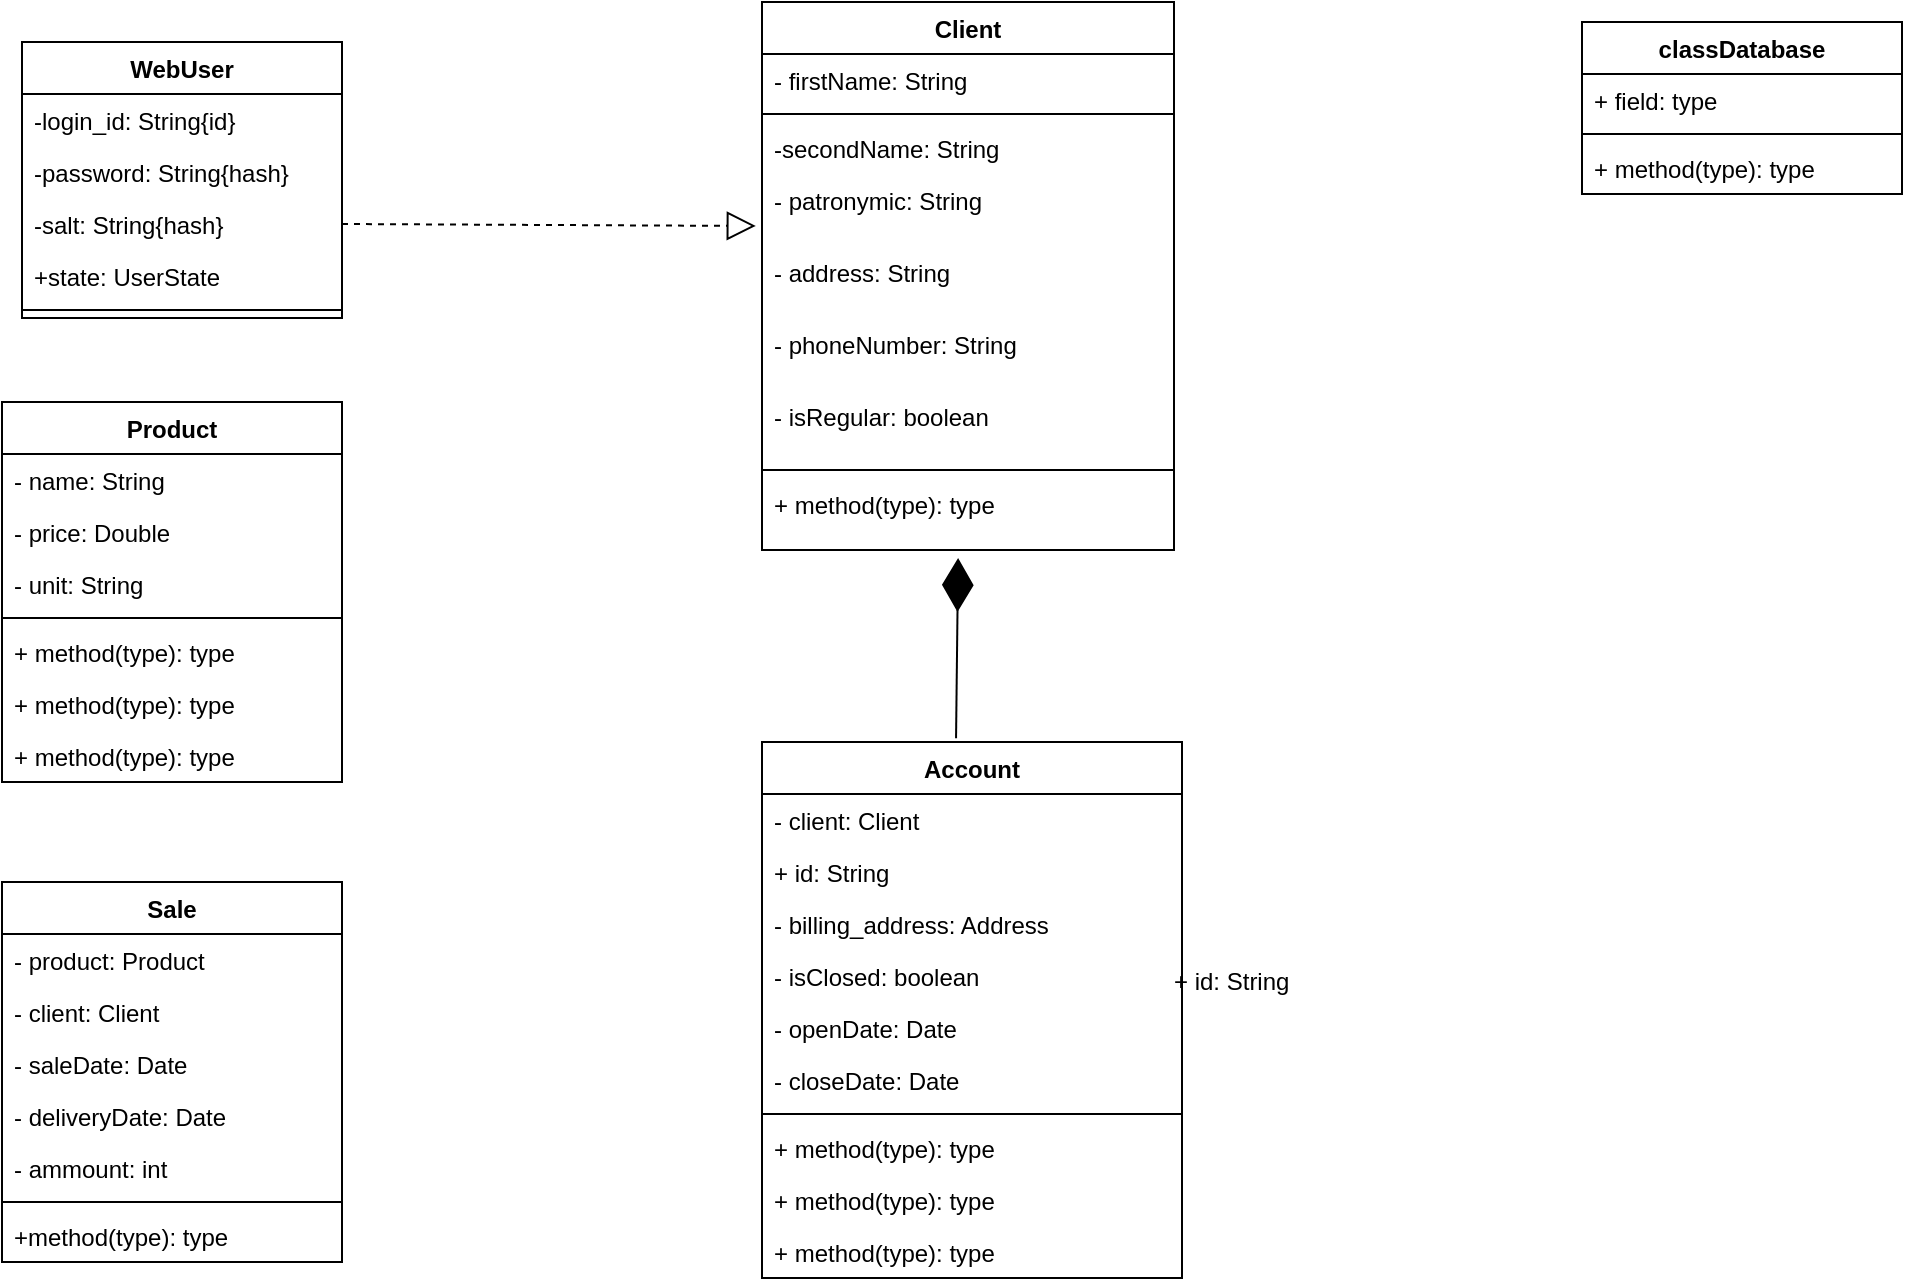 <mxfile version="13.7.9" type="github">
  <diagram id="2gWSTAZNYvrGn-6cMmkQ" name="Page-1">
    <mxGraphModel dx="2249" dy="762" grid="1" gridSize="10" guides="1" tooltips="1" connect="1" arrows="1" fold="1" page="1" pageScale="1" pageWidth="827" pageHeight="1169" math="0" shadow="0">
      <root>
        <mxCell id="0" />
        <mxCell id="1" parent="0" />
        <mxCell id="9UIcRvHqwIcS8lBjdJEu-16" value="" style="endArrow=diamondThin;endFill=1;endSize=24;html=1;exitX=0.462;exitY=-0.007;exitDx=0;exitDy=0;exitPerimeter=0;entryX=0.476;entryY=1.111;entryDx=0;entryDy=0;entryPerimeter=0;" edge="1" parent="1" source="9UIcRvHqwIcS8lBjdJEu-5" target="2g1AAG5nh47R29ZNs-mV-12">
          <mxGeometry width="160" relative="1" as="geometry">
            <mxPoint x="330" y="390" as="sourcePoint" />
            <mxPoint x="490" y="390" as="targetPoint" />
          </mxGeometry>
        </mxCell>
        <mxCell id="9UIcRvHqwIcS8lBjdJEu-438" value="WebUser" style="swimlane;fontStyle=1;align=center;verticalAlign=top;childLayout=stackLayout;horizontal=1;startSize=26;horizontalStack=0;resizeParent=1;resizeParentMax=0;resizeLast=0;collapsible=1;marginBottom=0;" vertex="1" parent="1">
          <mxGeometry x="-230" y="50" width="160" height="138" as="geometry" />
        </mxCell>
        <mxCell id="9UIcRvHqwIcS8lBjdJEu-439" value="-login_id: String{id}" style="text;strokeColor=none;fillColor=none;align=left;verticalAlign=top;spacingLeft=4;spacingRight=4;overflow=hidden;rotatable=0;points=[[0,0.5],[1,0.5]];portConstraint=eastwest;" vertex="1" parent="9UIcRvHqwIcS8lBjdJEu-438">
          <mxGeometry y="26" width="160" height="26" as="geometry" />
        </mxCell>
        <mxCell id="9UIcRvHqwIcS8lBjdJEu-443" value="-password: String{hash}" style="text;strokeColor=none;fillColor=none;align=left;verticalAlign=top;spacingLeft=4;spacingRight=4;overflow=hidden;rotatable=0;points=[[0,0.5],[1,0.5]];portConstraint=eastwest;" vertex="1" parent="9UIcRvHqwIcS8lBjdJEu-438">
          <mxGeometry y="52" width="160" height="26" as="geometry" />
        </mxCell>
        <mxCell id="9UIcRvHqwIcS8lBjdJEu-444" value="-salt: String{hash}" style="text;strokeColor=none;fillColor=none;align=left;verticalAlign=top;spacingLeft=4;spacingRight=4;overflow=hidden;rotatable=0;points=[[0,0.5],[1,0.5]];portConstraint=eastwest;" vertex="1" parent="9UIcRvHqwIcS8lBjdJEu-438">
          <mxGeometry y="78" width="160" height="26" as="geometry" />
        </mxCell>
        <mxCell id="9UIcRvHqwIcS8lBjdJEu-441" value="+state: UserState" style="text;strokeColor=none;fillColor=none;align=left;verticalAlign=top;spacingLeft=4;spacingRight=4;overflow=hidden;rotatable=0;points=[[0,0.5],[1,0.5]];portConstraint=eastwest;" vertex="1" parent="9UIcRvHqwIcS8lBjdJEu-438">
          <mxGeometry y="104" width="160" height="26" as="geometry" />
        </mxCell>
        <mxCell id="9UIcRvHqwIcS8lBjdJEu-440" value="" style="line;strokeWidth=1;fillColor=none;align=left;verticalAlign=middle;spacingTop=-1;spacingLeft=3;spacingRight=3;rotatable=0;labelPosition=right;points=[];portConstraint=eastwest;" vertex="1" parent="9UIcRvHqwIcS8lBjdJEu-438">
          <mxGeometry y="130" width="160" height="8" as="geometry" />
        </mxCell>
        <mxCell id="9UIcRvHqwIcS8lBjdJEu-442" value="+ id: String" style="text;strokeColor=none;fillColor=none;align=left;verticalAlign=top;spacingLeft=4;spacingRight=4;overflow=hidden;rotatable=0;points=[[0,0.5],[1,0.5]];portConstraint=eastwest;" vertex="1" parent="1">
          <mxGeometry x="340" y="506" width="210" height="26" as="geometry" />
        </mxCell>
        <mxCell id="9UIcRvHqwIcS8lBjdJEu-448" value="" style="endArrow=block;dashed=1;endFill=0;endSize=12;html=1;exitX=1;exitY=0.5;exitDx=0;exitDy=0;entryX=-0.015;entryY=0.722;entryDx=0;entryDy=0;entryPerimeter=0;" edge="1" parent="1" source="9UIcRvHqwIcS8lBjdJEu-444" target="GCn72i7jhavmTh7vxMiL-12">
          <mxGeometry width="160" relative="1" as="geometry">
            <mxPoint x="330" y="270" as="sourcePoint" />
            <mxPoint x="490" y="270" as="targetPoint" />
          </mxGeometry>
        </mxCell>
        <mxCell id="2g1AAG5nh47R29ZNs-mV-5" value="Sale" style="swimlane;fontStyle=1;align=center;verticalAlign=top;childLayout=stackLayout;horizontal=1;startSize=26;horizontalStack=0;resizeParent=1;resizeParentMax=0;resizeLast=0;collapsible=1;marginBottom=0;" parent="1" vertex="1">
          <mxGeometry x="-240" y="470" width="170" height="190" as="geometry" />
        </mxCell>
        <mxCell id="2g1AAG5nh47R29ZNs-mV-6" value="- product: Product" style="text;strokeColor=none;fillColor=none;align=left;verticalAlign=top;spacingLeft=4;spacingRight=4;overflow=hidden;rotatable=0;points=[[0,0.5],[1,0.5]];portConstraint=eastwest;" parent="2g1AAG5nh47R29ZNs-mV-5" vertex="1">
          <mxGeometry y="26" width="170" height="26" as="geometry" />
        </mxCell>
        <mxCell id="GCn72i7jhavmTh7vxMiL-18" value="- client: Client" style="text;strokeColor=none;fillColor=none;align=left;verticalAlign=top;spacingLeft=4;spacingRight=4;overflow=hidden;rotatable=0;points=[[0,0.5],[1,0.5]];portConstraint=eastwest;" parent="2g1AAG5nh47R29ZNs-mV-5" vertex="1">
          <mxGeometry y="52" width="170" height="26" as="geometry" />
        </mxCell>
        <mxCell id="2g1AAG5nh47R29ZNs-mV-8" value="- saleDate: Date" style="text;strokeColor=none;fillColor=none;align=left;verticalAlign=top;spacingLeft=4;spacingRight=4;overflow=hidden;rotatable=0;points=[[0,0.5],[1,0.5]];portConstraint=eastwest;" parent="2g1AAG5nh47R29ZNs-mV-5" vertex="1">
          <mxGeometry y="78" width="170" height="26" as="geometry" />
        </mxCell>
        <mxCell id="GCn72i7jhavmTh7vxMiL-19" value="- deliveryDate: Date" style="text;strokeColor=none;fillColor=none;align=left;verticalAlign=top;spacingLeft=4;spacingRight=4;overflow=hidden;rotatable=0;points=[[0,0.5],[1,0.5]];portConstraint=eastwest;" parent="2g1AAG5nh47R29ZNs-mV-5" vertex="1">
          <mxGeometry y="104" width="170" height="26" as="geometry" />
        </mxCell>
        <mxCell id="GCn72i7jhavmTh7vxMiL-20" value="- ammount: int" style="text;strokeColor=none;fillColor=none;align=left;verticalAlign=top;spacingLeft=4;spacingRight=4;overflow=hidden;rotatable=0;points=[[0,0.5],[1,0.5]];portConstraint=eastwest;" parent="2g1AAG5nh47R29ZNs-mV-5" vertex="1">
          <mxGeometry y="130" width="170" height="26" as="geometry" />
        </mxCell>
        <mxCell id="GCn72i7jhavmTh7vxMiL-21" value="" style="line;strokeWidth=1;fillColor=none;align=left;verticalAlign=middle;spacingTop=-1;spacingLeft=3;spacingRight=3;rotatable=0;labelPosition=right;points=[];portConstraint=eastwest;" parent="2g1AAG5nh47R29ZNs-mV-5" vertex="1">
          <mxGeometry y="156" width="170" height="8" as="geometry" />
        </mxCell>
        <mxCell id="GCn72i7jhavmTh7vxMiL-26" value="+method(type): type" style="text;strokeColor=none;fillColor=none;align=left;verticalAlign=top;spacingLeft=4;spacingRight=4;overflow=hidden;rotatable=0;points=[[0,0.5],[1,0.5]];portConstraint=eastwest;" parent="2g1AAG5nh47R29ZNs-mV-5" vertex="1">
          <mxGeometry y="164" width="170" height="26" as="geometry" />
        </mxCell>
        <mxCell id="9UIcRvHqwIcS8lBjdJEu-449" style="edgeStyle=orthogonalEdgeStyle;rounded=0;orthogonalLoop=1;jettySize=auto;html=1;exitX=1;exitY=0.5;exitDx=0;exitDy=0;" edge="1" parent="2g1AAG5nh47R29ZNs-mV-5" source="2g1AAG5nh47R29ZNs-mV-8" target="2g1AAG5nh47R29ZNs-mV-8">
          <mxGeometry relative="1" as="geometry" />
        </mxCell>
        <mxCell id="GCn72i7jhavmTh7vxMiL-27" value="classDatabase" style="swimlane;fontStyle=1;align=center;verticalAlign=top;childLayout=stackLayout;horizontal=1;startSize=26;horizontalStack=0;resizeParent=1;resizeParentMax=0;resizeLast=0;collapsible=1;marginBottom=0;" parent="1" vertex="1">
          <mxGeometry x="550" y="40" width="160" height="86" as="geometry" />
        </mxCell>
        <mxCell id="GCn72i7jhavmTh7vxMiL-28" value="+ field: type" style="text;strokeColor=none;fillColor=none;align=left;verticalAlign=top;spacingLeft=4;spacingRight=4;overflow=hidden;rotatable=0;points=[[0,0.5],[1,0.5]];portConstraint=eastwest;" parent="GCn72i7jhavmTh7vxMiL-27" vertex="1">
          <mxGeometry y="26" width="160" height="26" as="geometry" />
        </mxCell>
        <mxCell id="GCn72i7jhavmTh7vxMiL-29" value="" style="line;strokeWidth=1;fillColor=none;align=left;verticalAlign=middle;spacingTop=-1;spacingLeft=3;spacingRight=3;rotatable=0;labelPosition=right;points=[];portConstraint=eastwest;" parent="GCn72i7jhavmTh7vxMiL-27" vertex="1">
          <mxGeometry y="52" width="160" height="8" as="geometry" />
        </mxCell>
        <mxCell id="GCn72i7jhavmTh7vxMiL-30" value="+ method(type): type" style="text;strokeColor=none;fillColor=none;align=left;verticalAlign=top;spacingLeft=4;spacingRight=4;overflow=hidden;rotatable=0;points=[[0,0.5],[1,0.5]];portConstraint=eastwest;" parent="GCn72i7jhavmTh7vxMiL-27" vertex="1">
          <mxGeometry y="60" width="160" height="26" as="geometry" />
        </mxCell>
        <mxCell id="2g1AAG5nh47R29ZNs-mV-9" value="Client" style="swimlane;fontStyle=1;align=center;verticalAlign=top;childLayout=stackLayout;horizontal=1;startSize=26;horizontalStack=0;resizeParent=1;resizeParentMax=0;resizeLast=0;collapsible=1;marginBottom=0;" parent="1" vertex="1">
          <mxGeometry x="140" y="30" width="206" height="274" as="geometry" />
        </mxCell>
        <mxCell id="2g1AAG5nh47R29ZNs-mV-10" value="- firstName: String" style="text;strokeColor=none;fillColor=none;align=left;verticalAlign=top;spacingLeft=4;spacingRight=4;overflow=hidden;rotatable=0;points=[[0,0.5],[1,0.5]];portConstraint=eastwest;" parent="2g1AAG5nh47R29ZNs-mV-9" vertex="1">
          <mxGeometry y="26" width="206" height="26" as="geometry" />
        </mxCell>
        <mxCell id="2g1AAG5nh47R29ZNs-mV-11" value="" style="line;strokeWidth=1;fillColor=none;align=left;verticalAlign=middle;spacingTop=-1;spacingLeft=3;spacingRight=3;rotatable=0;labelPosition=right;points=[];portConstraint=eastwest;" parent="2g1AAG5nh47R29ZNs-mV-9" vertex="1">
          <mxGeometry y="52" width="206" height="8" as="geometry" />
        </mxCell>
        <mxCell id="GCn72i7jhavmTh7vxMiL-11" value="-secondName: String" style="text;strokeColor=none;fillColor=none;align=left;verticalAlign=top;spacingLeft=4;spacingRight=4;overflow=hidden;rotatable=0;points=[[0,0.5],[1,0.5]];portConstraint=eastwest;" parent="2g1AAG5nh47R29ZNs-mV-9" vertex="1">
          <mxGeometry y="60" width="206" height="26" as="geometry" />
        </mxCell>
        <mxCell id="GCn72i7jhavmTh7vxMiL-12" value="- patronymic: String" style="text;strokeColor=none;fillColor=none;align=left;verticalAlign=top;spacingLeft=4;spacingRight=4;overflow=hidden;rotatable=0;points=[[0,0.5],[1,0.5]];portConstraint=eastwest;" parent="2g1AAG5nh47R29ZNs-mV-9" vertex="1">
          <mxGeometry y="86" width="206" height="36" as="geometry" />
        </mxCell>
        <mxCell id="GCn72i7jhavmTh7vxMiL-13" value="- address: String" style="text;strokeColor=none;fillColor=none;align=left;verticalAlign=top;spacingLeft=4;spacingRight=4;overflow=hidden;rotatable=0;points=[[0,0.5],[1,0.5]];portConstraint=eastwest;" parent="2g1AAG5nh47R29ZNs-mV-9" vertex="1">
          <mxGeometry y="122" width="206" height="36" as="geometry" />
        </mxCell>
        <mxCell id="GCn72i7jhavmTh7vxMiL-15" value="- phoneNumber: String" style="text;strokeColor=none;fillColor=none;align=left;verticalAlign=top;spacingLeft=4;spacingRight=4;overflow=hidden;rotatable=0;points=[[0,0.5],[1,0.5]];portConstraint=eastwest;" parent="2g1AAG5nh47R29ZNs-mV-9" vertex="1">
          <mxGeometry y="158" width="206" height="36" as="geometry" />
        </mxCell>
        <mxCell id="GCn72i7jhavmTh7vxMiL-16" value="- isRegular: boolean" style="text;strokeColor=none;fillColor=none;align=left;verticalAlign=top;spacingLeft=4;spacingRight=4;overflow=hidden;rotatable=0;points=[[0,0.5],[1,0.5]];portConstraint=eastwest;" parent="2g1AAG5nh47R29ZNs-mV-9" vertex="1">
          <mxGeometry y="194" width="206" height="36" as="geometry" />
        </mxCell>
        <mxCell id="GCn72i7jhavmTh7vxMiL-17" value="" style="line;strokeWidth=1;fillColor=none;align=left;verticalAlign=middle;spacingTop=-1;spacingLeft=3;spacingRight=3;rotatable=0;labelPosition=right;points=[];portConstraint=eastwest;" parent="2g1AAG5nh47R29ZNs-mV-9" vertex="1">
          <mxGeometry y="230" width="206" height="8" as="geometry" />
        </mxCell>
        <mxCell id="2g1AAG5nh47R29ZNs-mV-12" value="+ method(type): type" style="text;strokeColor=none;fillColor=none;align=left;verticalAlign=top;spacingLeft=4;spacingRight=4;overflow=hidden;rotatable=0;points=[[0,0.5],[1,0.5]];portConstraint=eastwest;" parent="2g1AAG5nh47R29ZNs-mV-9" vertex="1">
          <mxGeometry y="238" width="206" height="36" as="geometry" />
        </mxCell>
        <mxCell id="9UIcRvHqwIcS8lBjdJEu-5" value="Account" style="swimlane;fontStyle=1;align=center;verticalAlign=top;childLayout=stackLayout;horizontal=1;startSize=26;horizontalStack=0;resizeParent=1;resizeParentMax=0;resizeLast=0;collapsible=1;marginBottom=0;" vertex="1" parent="1">
          <mxGeometry x="140" y="400" width="210" height="268" as="geometry" />
        </mxCell>
        <mxCell id="9UIcRvHqwIcS8lBjdJEu-6" value="- client: Client" style="text;strokeColor=none;fillColor=none;align=left;verticalAlign=top;spacingLeft=4;spacingRight=4;overflow=hidden;rotatable=0;points=[[0,0.5],[1,0.5]];portConstraint=eastwest;" vertex="1" parent="9UIcRvHqwIcS8lBjdJEu-5">
          <mxGeometry y="26" width="210" height="26" as="geometry" />
        </mxCell>
        <mxCell id="9UIcRvHqwIcS8lBjdJEu-15" value="+ id: String" style="text;strokeColor=none;fillColor=none;align=left;verticalAlign=top;spacingLeft=4;spacingRight=4;overflow=hidden;rotatable=0;points=[[0,0.5],[1,0.5]];portConstraint=eastwest;" vertex="1" parent="9UIcRvHqwIcS8lBjdJEu-5">
          <mxGeometry y="52" width="210" height="26" as="geometry" />
        </mxCell>
        <mxCell id="9UIcRvHqwIcS8lBjdJEu-9" value="- billing_address: Address" style="text;strokeColor=none;fillColor=none;align=left;verticalAlign=top;spacingLeft=4;spacingRight=4;overflow=hidden;rotatable=0;points=[[0,0.5],[1,0.5]];portConstraint=eastwest;" vertex="1" parent="9UIcRvHqwIcS8lBjdJEu-5">
          <mxGeometry y="78" width="210" height="26" as="geometry" />
        </mxCell>
        <mxCell id="9UIcRvHqwIcS8lBjdJEu-10" value="- isClosed: boolean" style="text;strokeColor=none;fillColor=none;align=left;verticalAlign=top;spacingLeft=4;spacingRight=4;overflow=hidden;rotatable=0;points=[[0,0.5],[1,0.5]];portConstraint=eastwest;" vertex="1" parent="9UIcRvHqwIcS8lBjdJEu-5">
          <mxGeometry y="104" width="210" height="26" as="geometry" />
        </mxCell>
        <mxCell id="9UIcRvHqwIcS8lBjdJEu-12" value="- openDate: Date" style="text;strokeColor=none;fillColor=none;align=left;verticalAlign=top;spacingLeft=4;spacingRight=4;overflow=hidden;rotatable=0;points=[[0,0.5],[1,0.5]];portConstraint=eastwest;" vertex="1" parent="9UIcRvHqwIcS8lBjdJEu-5">
          <mxGeometry y="130" width="210" height="26" as="geometry" />
        </mxCell>
        <mxCell id="9UIcRvHqwIcS8lBjdJEu-14" value="- closeDate: Date" style="text;strokeColor=none;fillColor=none;align=left;verticalAlign=top;spacingLeft=4;spacingRight=4;overflow=hidden;rotatable=0;points=[[0,0.5],[1,0.5]];portConstraint=eastwest;" vertex="1" parent="9UIcRvHqwIcS8lBjdJEu-5">
          <mxGeometry y="156" width="210" height="26" as="geometry" />
        </mxCell>
        <mxCell id="9UIcRvHqwIcS8lBjdJEu-7" value="" style="line;strokeWidth=1;fillColor=none;align=left;verticalAlign=middle;spacingTop=-1;spacingLeft=3;spacingRight=3;rotatable=0;labelPosition=right;points=[];portConstraint=eastwest;" vertex="1" parent="9UIcRvHqwIcS8lBjdJEu-5">
          <mxGeometry y="182" width="210" height="8" as="geometry" />
        </mxCell>
        <mxCell id="9UIcRvHqwIcS8lBjdJEu-13" value="+ method(type): type" style="text;strokeColor=none;fillColor=none;align=left;verticalAlign=top;spacingLeft=4;spacingRight=4;overflow=hidden;rotatable=0;points=[[0,0.5],[1,0.5]];portConstraint=eastwest;" vertex="1" parent="9UIcRvHqwIcS8lBjdJEu-5">
          <mxGeometry y="190" width="210" height="26" as="geometry" />
        </mxCell>
        <mxCell id="9UIcRvHqwIcS8lBjdJEu-8" value="+ method(type): type" style="text;strokeColor=none;fillColor=none;align=left;verticalAlign=top;spacingLeft=4;spacingRight=4;overflow=hidden;rotatable=0;points=[[0,0.5],[1,0.5]];portConstraint=eastwest;" vertex="1" parent="9UIcRvHqwIcS8lBjdJEu-5">
          <mxGeometry y="216" width="210" height="26" as="geometry" />
        </mxCell>
        <mxCell id="9UIcRvHqwIcS8lBjdJEu-11" value="+ method(type): type" style="text;strokeColor=none;fillColor=none;align=left;verticalAlign=top;spacingLeft=4;spacingRight=4;overflow=hidden;rotatable=0;points=[[0,0.5],[1,0.5]];portConstraint=eastwest;" vertex="1" parent="9UIcRvHqwIcS8lBjdJEu-5">
          <mxGeometry y="242" width="210" height="26" as="geometry" />
        </mxCell>
        <mxCell id="2g1AAG5nh47R29ZNs-mV-1" value="Product" style="swimlane;fontStyle=1;align=center;verticalAlign=top;childLayout=stackLayout;horizontal=1;startSize=26;horizontalStack=0;resizeParent=1;resizeParentMax=0;resizeLast=0;collapsible=1;marginBottom=0;" parent="1" vertex="1">
          <mxGeometry x="-240" y="230" width="170" height="190" as="geometry" />
        </mxCell>
        <mxCell id="2g1AAG5nh47R29ZNs-mV-2" value="- name: String" style="text;strokeColor=none;fillColor=none;align=left;verticalAlign=top;spacingLeft=4;spacingRight=4;overflow=hidden;rotatable=0;points=[[0,0.5],[1,0.5]];portConstraint=eastwest;" parent="2g1AAG5nh47R29ZNs-mV-1" vertex="1">
          <mxGeometry y="26" width="170" height="26" as="geometry" />
        </mxCell>
        <mxCell id="GCn72i7jhavmTh7vxMiL-3" value="- price: Double" style="text;strokeColor=none;fillColor=none;align=left;verticalAlign=top;spacingLeft=4;spacingRight=4;overflow=hidden;rotatable=0;points=[[0,0.5],[1,0.5]];portConstraint=eastwest;" parent="2g1AAG5nh47R29ZNs-mV-1" vertex="1">
          <mxGeometry y="52" width="170" height="26" as="geometry" />
        </mxCell>
        <mxCell id="GCn72i7jhavmTh7vxMiL-5" value="- unit: String" style="text;strokeColor=none;fillColor=none;align=left;verticalAlign=top;spacingLeft=4;spacingRight=4;overflow=hidden;rotatable=0;points=[[0,0.5],[1,0.5]];portConstraint=eastwest;" parent="2g1AAG5nh47R29ZNs-mV-1" vertex="1">
          <mxGeometry y="78" width="170" height="26" as="geometry" />
        </mxCell>
        <mxCell id="GCn72i7jhavmTh7vxMiL-6" value="" style="line;strokeWidth=1;fillColor=none;align=left;verticalAlign=middle;spacingTop=-1;spacingLeft=3;spacingRight=3;rotatable=0;labelPosition=right;points=[];portConstraint=eastwest;" parent="2g1AAG5nh47R29ZNs-mV-1" vertex="1">
          <mxGeometry y="104" width="170" height="8" as="geometry" />
        </mxCell>
        <mxCell id="2g1AAG5nh47R29ZNs-mV-4" value="+ method(type): type" style="text;strokeColor=none;fillColor=none;align=left;verticalAlign=top;spacingLeft=4;spacingRight=4;overflow=hidden;rotatable=0;points=[[0,0.5],[1,0.5]];portConstraint=eastwest;" parent="2g1AAG5nh47R29ZNs-mV-1" vertex="1">
          <mxGeometry y="112" width="170" height="26" as="geometry" />
        </mxCell>
        <mxCell id="GCn72i7jhavmTh7vxMiL-2" value="+ method(type): type" style="text;strokeColor=none;fillColor=none;align=left;verticalAlign=top;spacingLeft=4;spacingRight=4;overflow=hidden;rotatable=0;points=[[0,0.5],[1,0.5]];portConstraint=eastwest;" parent="2g1AAG5nh47R29ZNs-mV-1" vertex="1">
          <mxGeometry y="138" width="170" height="26" as="geometry" />
        </mxCell>
        <mxCell id="GCn72i7jhavmTh7vxMiL-4" value="+ method(type): type" style="text;strokeColor=none;fillColor=none;align=left;verticalAlign=top;spacingLeft=4;spacingRight=4;overflow=hidden;rotatable=0;points=[[0,0.5],[1,0.5]];portConstraint=eastwest;" parent="2g1AAG5nh47R29ZNs-mV-1" vertex="1">
          <mxGeometry y="164" width="170" height="26" as="geometry" />
        </mxCell>
      </root>
    </mxGraphModel>
  </diagram>
</mxfile>
